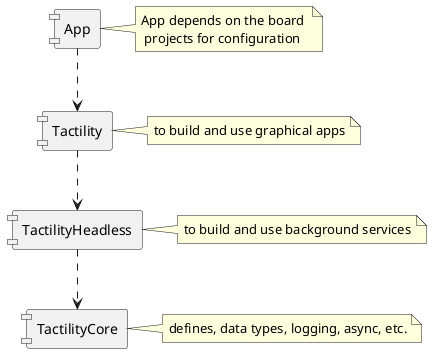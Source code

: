 @startuml
skinparam componentStyle uml1

[Tactility] as t
note right of t : to build and use graphical apps
[TactilityHeadless] as theadless
note right of theadless : to build and use background services
[TactilityCore] as tcore
note right of tcore : defines, data types, logging, async, etc.

[App] as app

note right of app : App depends on the board \n projects for configuration

[app] ..> [t]
[t] ..> [theadless]
[theadless] ..> [tcore]

@enduml